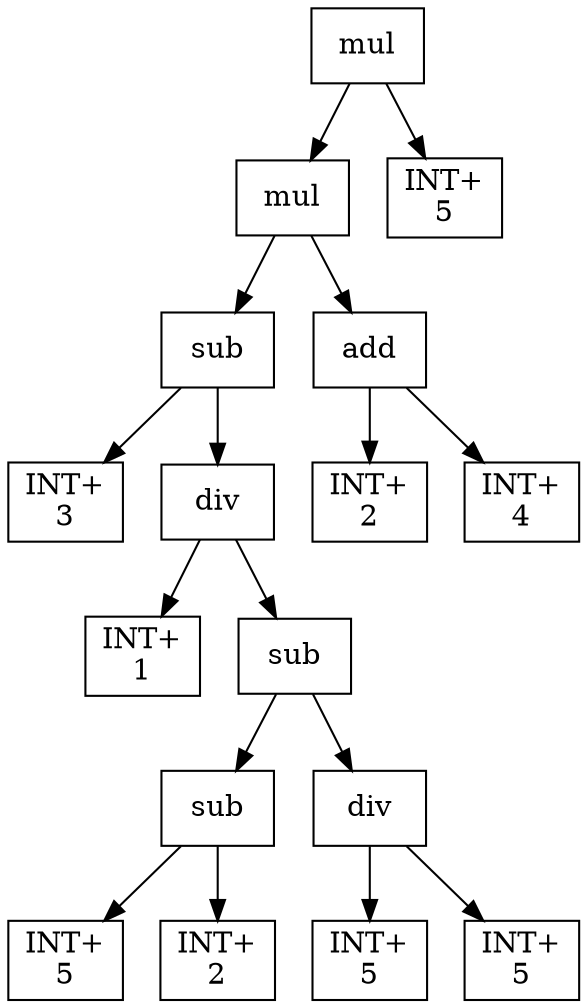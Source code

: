 digraph expr {
  node [shape=box];
  n1 [label="mul"];
  n2 [label="mul"];
  n3 [label="sub"];
  n4 [label="INT+\n3"];
  n5 [label="div"];
  n6 [label="INT+\n1"];
  n7 [label="sub"];
  n8 [label="sub"];
  n9 [label="INT+\n5"];
  n10 [label="INT+\n2"];
  n8 -> n9;
  n8 -> n10;
  n11 [label="div"];
  n12 [label="INT+\n5"];
  n13 [label="INT+\n5"];
  n11 -> n12;
  n11 -> n13;
  n7 -> n8;
  n7 -> n11;
  n5 -> n6;
  n5 -> n7;
  n3 -> n4;
  n3 -> n5;
  n14 [label="add"];
  n15 [label="INT+\n2"];
  n16 [label="INT+\n4"];
  n14 -> n15;
  n14 -> n16;
  n2 -> n3;
  n2 -> n14;
  n17 [label="INT+\n5"];
  n1 -> n2;
  n1 -> n17;
}